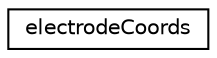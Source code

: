 digraph "Graphical Class Hierarchy"
{
 // LATEX_PDF_SIZE
  edge [fontname="Helvetica",fontsize="10",labelfontname="Helvetica",labelfontsize="10"];
  node [fontname="Helvetica",fontsize="10",shape=record];
  rankdir="LR";
  Node0 [label="electrodeCoords",height=0.2,width=0.4,color="black", fillcolor="white", style="filled",URL="$structelectrodeCoords.html",tooltip=" "];
}
